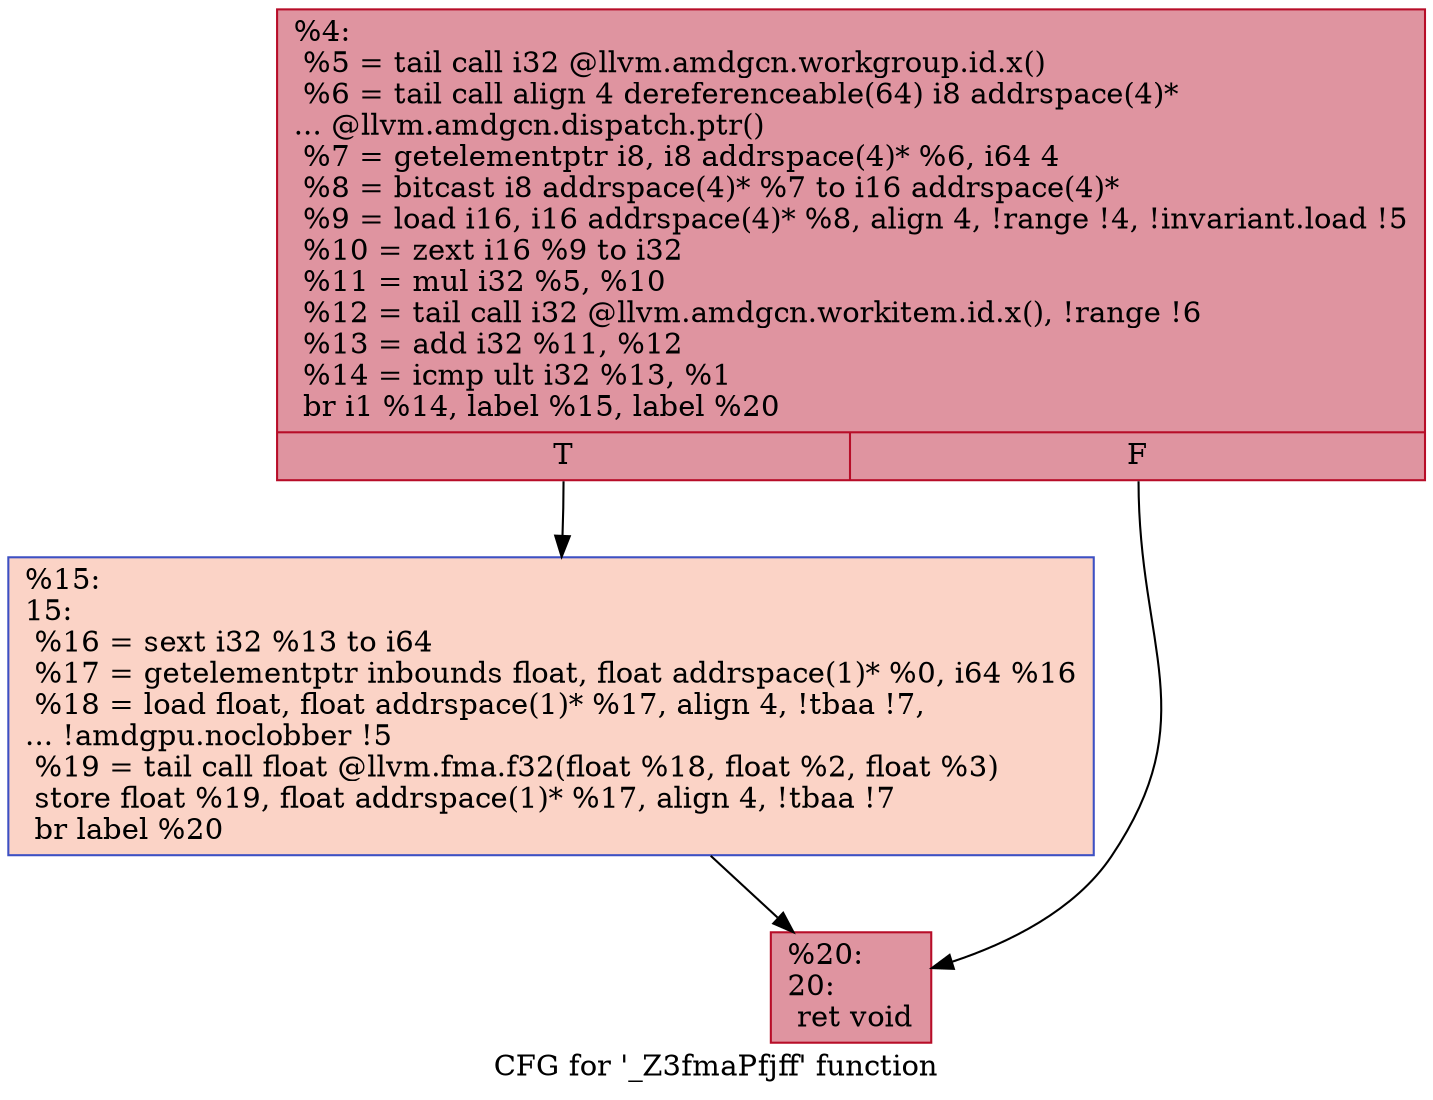 digraph "CFG for '_Z3fmaPfjff' function" {
	label="CFG for '_Z3fmaPfjff' function";

	Node0x50e1040 [shape=record,color="#b70d28ff", style=filled, fillcolor="#b70d2870",label="{%4:\l  %5 = tail call i32 @llvm.amdgcn.workgroup.id.x()\l  %6 = tail call align 4 dereferenceable(64) i8 addrspace(4)*\l... @llvm.amdgcn.dispatch.ptr()\l  %7 = getelementptr i8, i8 addrspace(4)* %6, i64 4\l  %8 = bitcast i8 addrspace(4)* %7 to i16 addrspace(4)*\l  %9 = load i16, i16 addrspace(4)* %8, align 4, !range !4, !invariant.load !5\l  %10 = zext i16 %9 to i32\l  %11 = mul i32 %5, %10\l  %12 = tail call i32 @llvm.amdgcn.workitem.id.x(), !range !6\l  %13 = add i32 %11, %12\l  %14 = icmp ult i32 %13, %1\l  br i1 %14, label %15, label %20\l|{<s0>T|<s1>F}}"];
	Node0x50e1040:s0 -> Node0x50e2f60;
	Node0x50e1040:s1 -> Node0x50e2ff0;
	Node0x50e2f60 [shape=record,color="#3d50c3ff", style=filled, fillcolor="#f59c7d70",label="{%15:\l15:                                               \l  %16 = sext i32 %13 to i64\l  %17 = getelementptr inbounds float, float addrspace(1)* %0, i64 %16\l  %18 = load float, float addrspace(1)* %17, align 4, !tbaa !7,\l... !amdgpu.noclobber !5\l  %19 = tail call float @llvm.fma.f32(float %18, float %2, float %3)\l  store float %19, float addrspace(1)* %17, align 4, !tbaa !7\l  br label %20\l}"];
	Node0x50e2f60 -> Node0x50e2ff0;
	Node0x50e2ff0 [shape=record,color="#b70d28ff", style=filled, fillcolor="#b70d2870",label="{%20:\l20:                                               \l  ret void\l}"];
}
